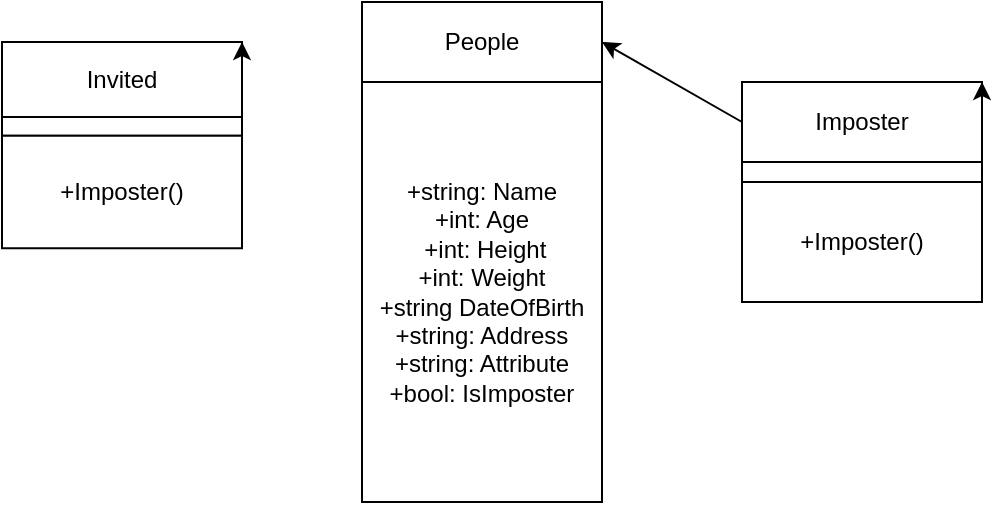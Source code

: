 <mxfile>
    <diagram id="NIHQ4Z0rS1TqIfbuOzl4" name="Page-1">
        <mxGraphModel dx="339" dy="792" grid="1" gridSize="10" guides="1" tooltips="1" connect="1" arrows="1" fold="1" page="1" pageScale="1" pageWidth="850" pageHeight="1100" math="0" shadow="0">
            <root>
                <mxCell id="0"/>
                <mxCell id="1" parent="0"/>
                <mxCell id="10" style="edgeStyle=none;html=1;exitX=0;exitY=0.5;exitDx=0;exitDy=0;entryX=1;entryY=0.5;entryDx=0;entryDy=0;" edge="1" parent="1" source="6" target="3">
                    <mxGeometry relative="1" as="geometry"/>
                </mxCell>
                <mxCell id="12" value="" style="group" vertex="1" connectable="0" parent="1">
                    <mxGeometry x="620" y="350" width="120" height="160" as="geometry"/>
                </mxCell>
                <mxCell id="6" value="Imposter" style="rounded=0;whiteSpace=wrap;html=1;" vertex="1" parent="12">
                    <mxGeometry width="120" height="40" as="geometry"/>
                </mxCell>
                <mxCell id="11" style="edgeStyle=none;html=1;exitX=1;exitY=0.25;exitDx=0;exitDy=0;entryX=1;entryY=0;entryDx=0;entryDy=0;" edge="1" parent="12" source="7" target="6">
                    <mxGeometry relative="1" as="geometry"/>
                </mxCell>
                <mxCell id="7" value="" style="rounded=0;whiteSpace=wrap;html=1;" vertex="1" parent="12">
                    <mxGeometry y="40" width="120" height="10" as="geometry"/>
                </mxCell>
                <mxCell id="8" value="+Imposter()" style="rounded=0;whiteSpace=wrap;html=1;" vertex="1" parent="12">
                    <mxGeometry y="50" width="120" height="60" as="geometry"/>
                </mxCell>
                <mxCell id="13" value="" style="group" vertex="1" connectable="0" parent="1">
                    <mxGeometry x="430" y="310" width="120" height="250" as="geometry"/>
                </mxCell>
                <mxCell id="3" value="People" style="rounded=0;whiteSpace=wrap;html=1;" parent="13" vertex="1">
                    <mxGeometry width="120" height="40" as="geometry"/>
                </mxCell>
                <mxCell id="4" value="+string: Name&lt;br&gt;+int: Age&lt;br&gt;&amp;nbsp;+int: Height&lt;br&gt;+int: Weight&lt;br&gt;+string DateOfBirth&lt;br&gt;+string: Address&lt;br&gt;+string: Attribute&lt;br&gt;+bool: IsImposter" style="rounded=0;whiteSpace=wrap;html=1;" parent="13" vertex="1">
                    <mxGeometry y="40" width="120" height="210" as="geometry"/>
                </mxCell>
                <mxCell id="15" value="" style="group" vertex="1" connectable="0" parent="1">
                    <mxGeometry x="250" y="330" width="120" height="150" as="geometry"/>
                </mxCell>
                <mxCell id="16" value="Invited" style="rounded=0;whiteSpace=wrap;html=1;" vertex="1" parent="15">
                    <mxGeometry width="120" height="37.5" as="geometry"/>
                </mxCell>
                <mxCell id="17" style="edgeStyle=none;html=1;exitX=1;exitY=0.25;exitDx=0;exitDy=0;entryX=1;entryY=0;entryDx=0;entryDy=0;" edge="1" parent="15" source="18" target="16">
                    <mxGeometry relative="1" as="geometry"/>
                </mxCell>
                <mxCell id="18" value="" style="rounded=0;whiteSpace=wrap;html=1;" vertex="1" parent="15">
                    <mxGeometry y="37.5" width="120" height="9.375" as="geometry"/>
                </mxCell>
                <mxCell id="19" value="+Imposter()" style="rounded=0;whiteSpace=wrap;html=1;" vertex="1" parent="15">
                    <mxGeometry y="46.875" width="120" height="56.25" as="geometry"/>
                </mxCell>
            </root>
        </mxGraphModel>
    </diagram>
</mxfile>